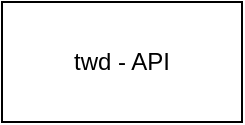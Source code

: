 <mxfile>
    <diagram id="1CpEiyGKkiCDTp_yD0xL" name="Página-1">
        <mxGraphModel dx="372" dy="405" grid="1" gridSize="10" guides="1" tooltips="1" connect="1" arrows="1" fold="1" page="1" pageScale="1" pageWidth="1654" pageHeight="1169" math="0" shadow="0">
            <root>
                <mxCell id="0"/>
                <mxCell id="1" parent="0"/>
                <mxCell id="2" value="twd - API" style="rounded=0;whiteSpace=wrap;html=1;" vertex="1" parent="1">
                    <mxGeometry x="140" y="180" width="120" height="60" as="geometry"/>
                </mxCell>
            </root>
        </mxGraphModel>
    </diagram>
</mxfile>